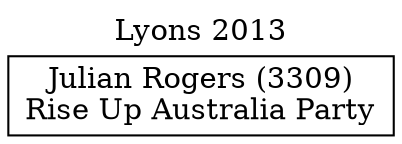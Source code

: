 // House preference flow
digraph "Julian Rogers (3309)_Lyons_2013" {
	graph [label="Lyons 2013" labelloc=t mclimit=10]
	node [shape=box]
	"Julian Rogers (3309)" [label="Julian Rogers (3309)
Rise Up Australia Party"]
}
